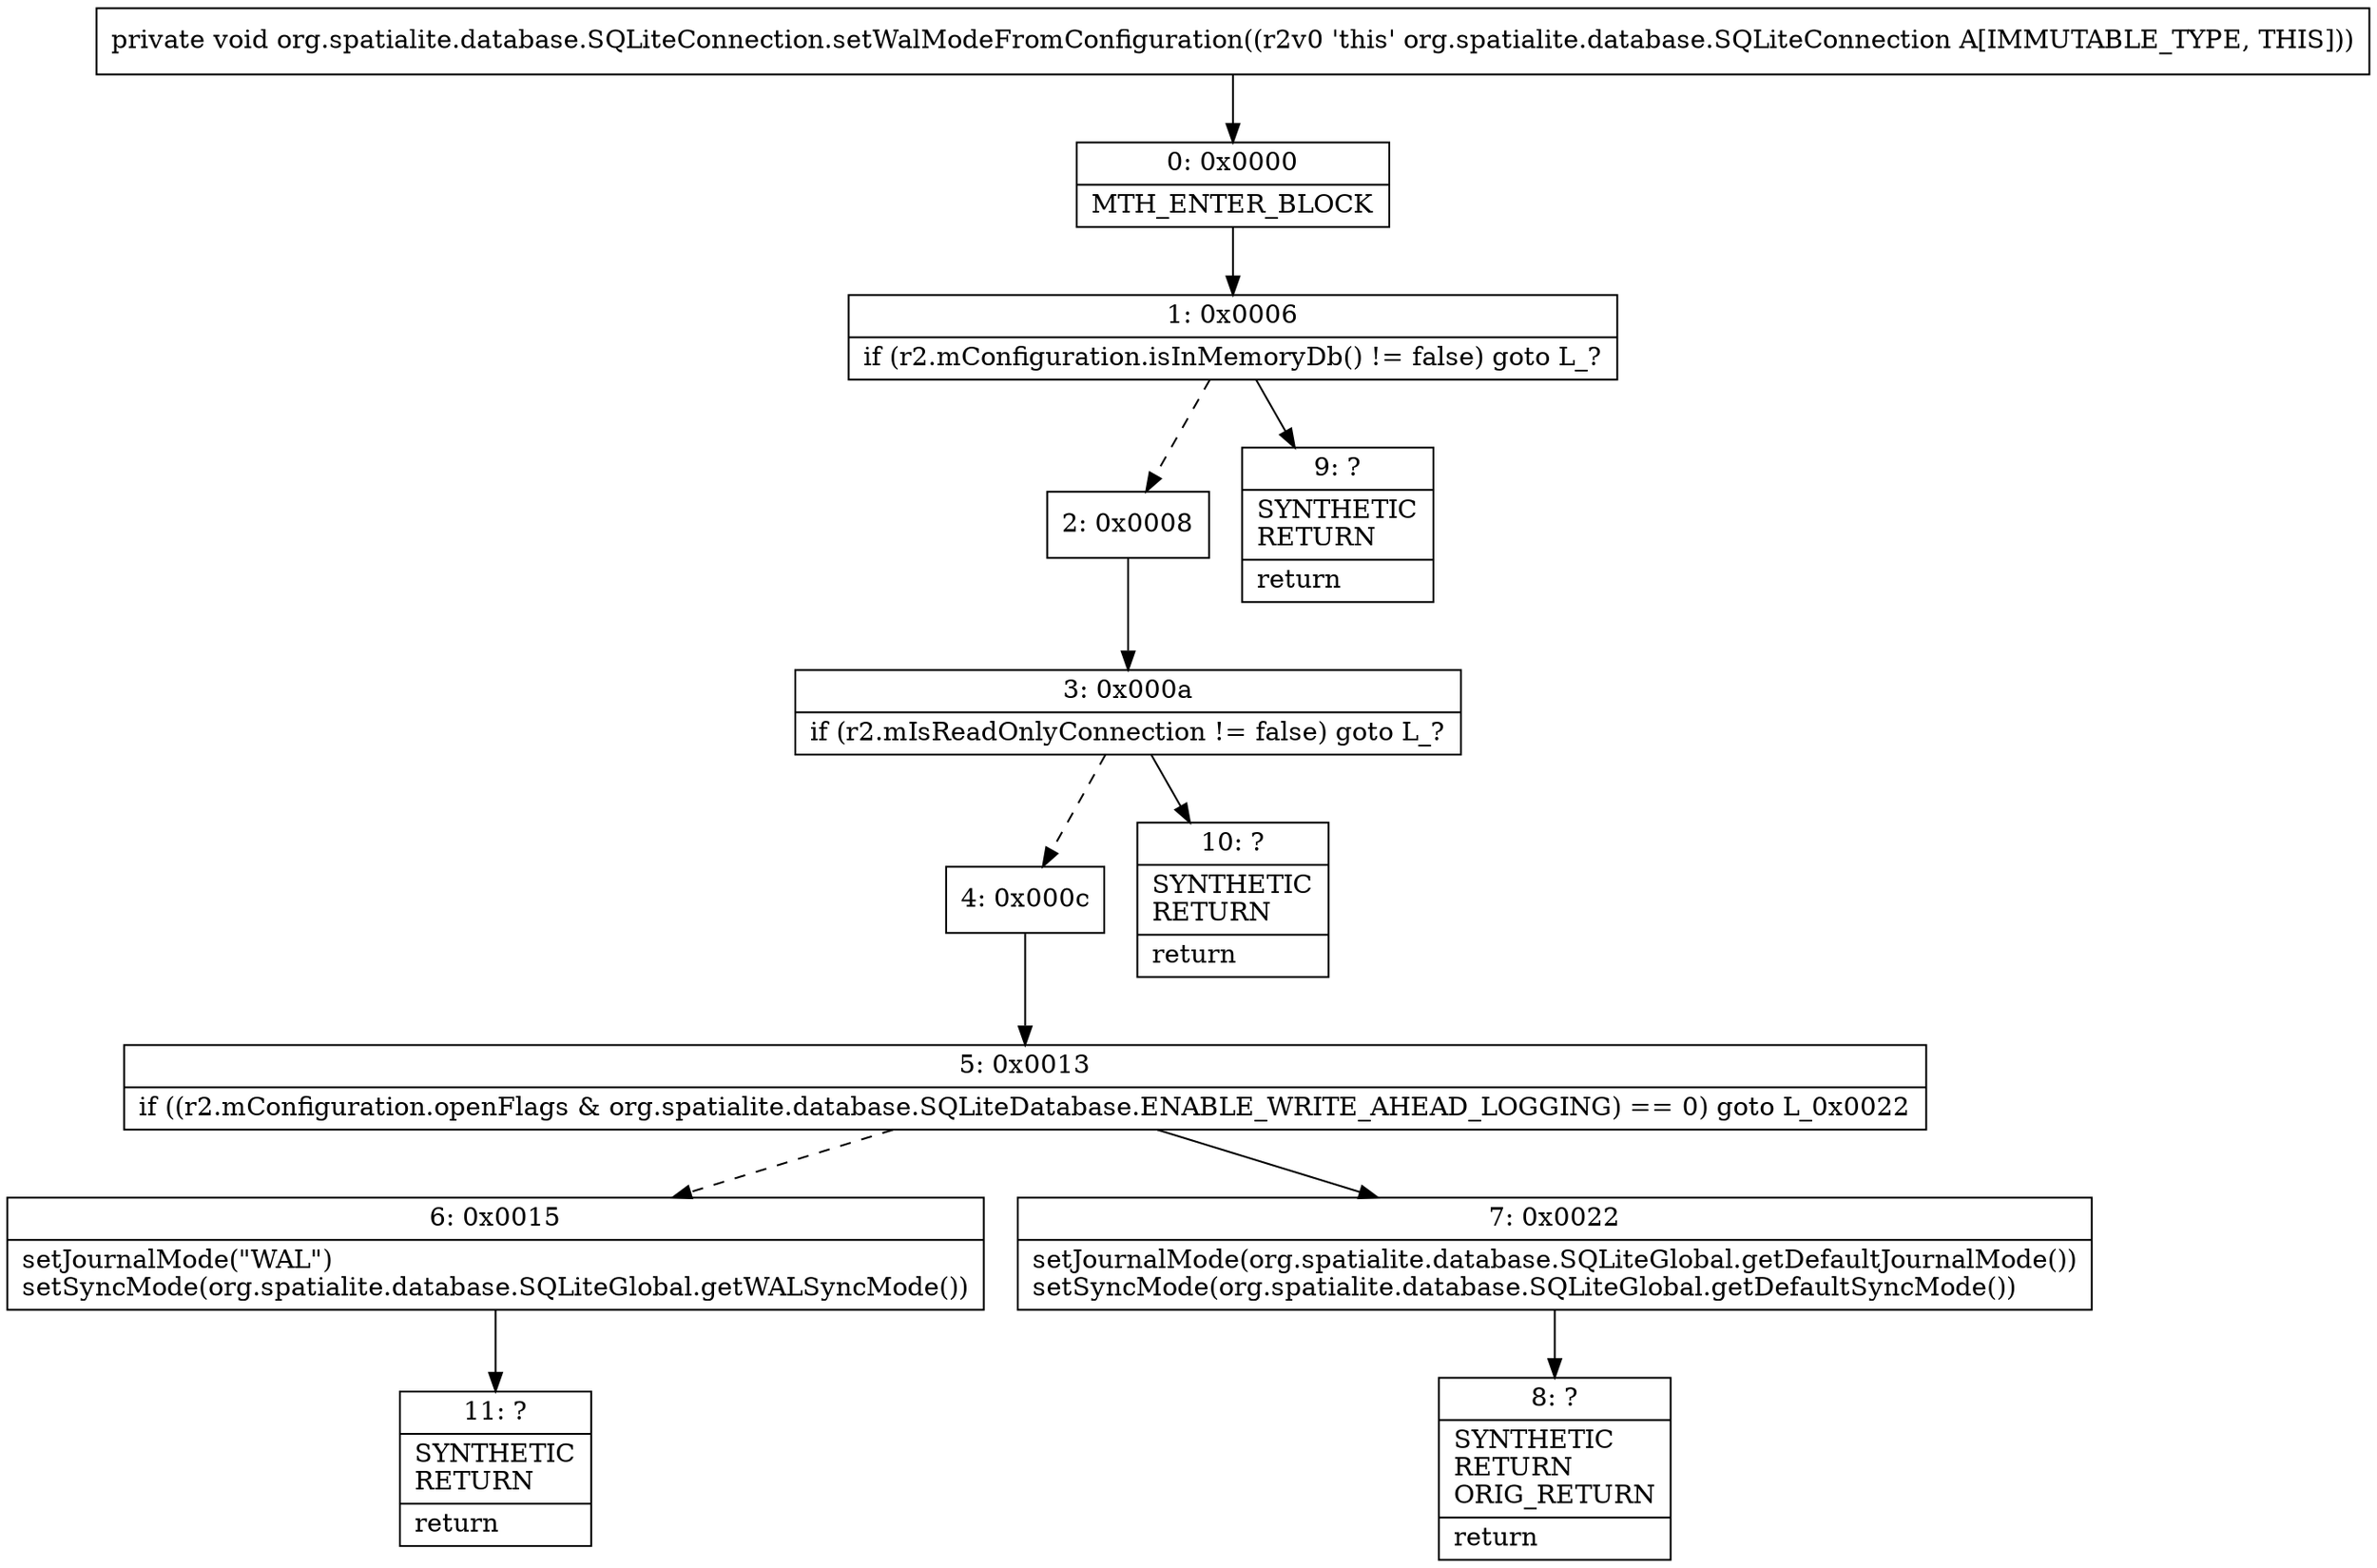 digraph "CFG fororg.spatialite.database.SQLiteConnection.setWalModeFromConfiguration()V" {
Node_0 [shape=record,label="{0\:\ 0x0000|MTH_ENTER_BLOCK\l}"];
Node_1 [shape=record,label="{1\:\ 0x0006|if (r2.mConfiguration.isInMemoryDb() != false) goto L_?\l}"];
Node_2 [shape=record,label="{2\:\ 0x0008}"];
Node_3 [shape=record,label="{3\:\ 0x000a|if (r2.mIsReadOnlyConnection != false) goto L_?\l}"];
Node_4 [shape=record,label="{4\:\ 0x000c}"];
Node_5 [shape=record,label="{5\:\ 0x0013|if ((r2.mConfiguration.openFlags & org.spatialite.database.SQLiteDatabase.ENABLE_WRITE_AHEAD_LOGGING) == 0) goto L_0x0022\l}"];
Node_6 [shape=record,label="{6\:\ 0x0015|setJournalMode(\"WAL\")\lsetSyncMode(org.spatialite.database.SQLiteGlobal.getWALSyncMode())\l}"];
Node_7 [shape=record,label="{7\:\ 0x0022|setJournalMode(org.spatialite.database.SQLiteGlobal.getDefaultJournalMode())\lsetSyncMode(org.spatialite.database.SQLiteGlobal.getDefaultSyncMode())\l}"];
Node_8 [shape=record,label="{8\:\ ?|SYNTHETIC\lRETURN\lORIG_RETURN\l|return\l}"];
Node_9 [shape=record,label="{9\:\ ?|SYNTHETIC\lRETURN\l|return\l}"];
Node_10 [shape=record,label="{10\:\ ?|SYNTHETIC\lRETURN\l|return\l}"];
Node_11 [shape=record,label="{11\:\ ?|SYNTHETIC\lRETURN\l|return\l}"];
MethodNode[shape=record,label="{private void org.spatialite.database.SQLiteConnection.setWalModeFromConfiguration((r2v0 'this' org.spatialite.database.SQLiteConnection A[IMMUTABLE_TYPE, THIS])) }"];
MethodNode -> Node_0;
Node_0 -> Node_1;
Node_1 -> Node_2[style=dashed];
Node_1 -> Node_9;
Node_2 -> Node_3;
Node_3 -> Node_4[style=dashed];
Node_3 -> Node_10;
Node_4 -> Node_5;
Node_5 -> Node_6[style=dashed];
Node_5 -> Node_7;
Node_6 -> Node_11;
Node_7 -> Node_8;
}

